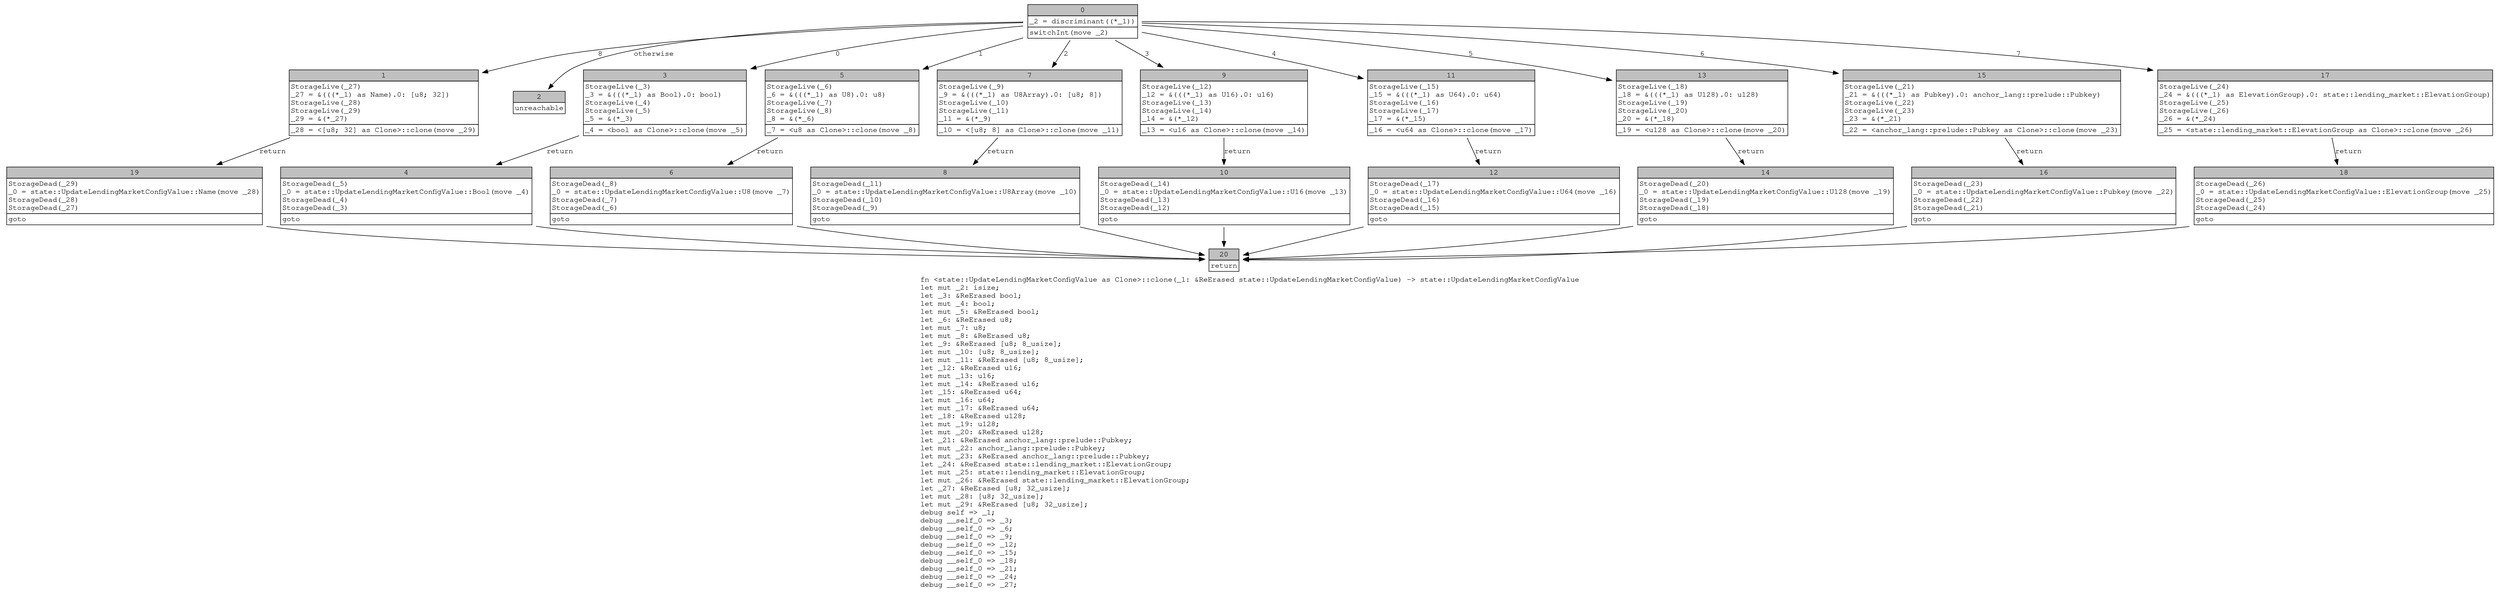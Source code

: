 digraph Mir_0_11066 {
    graph [fontname="Courier, monospace"];
    node [fontname="Courier, monospace"];
    edge [fontname="Courier, monospace"];
    label=<fn &lt;state::UpdateLendingMarketConfigValue as Clone&gt;::clone(_1: &amp;ReErased state::UpdateLendingMarketConfigValue) -&gt; state::UpdateLendingMarketConfigValue<br align="left"/>let mut _2: isize;<br align="left"/>let _3: &amp;ReErased bool;<br align="left"/>let mut _4: bool;<br align="left"/>let mut _5: &amp;ReErased bool;<br align="left"/>let _6: &amp;ReErased u8;<br align="left"/>let mut _7: u8;<br align="left"/>let mut _8: &amp;ReErased u8;<br align="left"/>let _9: &amp;ReErased [u8; 8_usize];<br align="left"/>let mut _10: [u8; 8_usize];<br align="left"/>let mut _11: &amp;ReErased [u8; 8_usize];<br align="left"/>let _12: &amp;ReErased u16;<br align="left"/>let mut _13: u16;<br align="left"/>let mut _14: &amp;ReErased u16;<br align="left"/>let _15: &amp;ReErased u64;<br align="left"/>let mut _16: u64;<br align="left"/>let mut _17: &amp;ReErased u64;<br align="left"/>let _18: &amp;ReErased u128;<br align="left"/>let mut _19: u128;<br align="left"/>let mut _20: &amp;ReErased u128;<br align="left"/>let _21: &amp;ReErased anchor_lang::prelude::Pubkey;<br align="left"/>let mut _22: anchor_lang::prelude::Pubkey;<br align="left"/>let mut _23: &amp;ReErased anchor_lang::prelude::Pubkey;<br align="left"/>let _24: &amp;ReErased state::lending_market::ElevationGroup;<br align="left"/>let mut _25: state::lending_market::ElevationGroup;<br align="left"/>let mut _26: &amp;ReErased state::lending_market::ElevationGroup;<br align="left"/>let _27: &amp;ReErased [u8; 32_usize];<br align="left"/>let mut _28: [u8; 32_usize];<br align="left"/>let mut _29: &amp;ReErased [u8; 32_usize];<br align="left"/>debug self =&gt; _1;<br align="left"/>debug __self_0 =&gt; _3;<br align="left"/>debug __self_0 =&gt; _6;<br align="left"/>debug __self_0 =&gt; _9;<br align="left"/>debug __self_0 =&gt; _12;<br align="left"/>debug __self_0 =&gt; _15;<br align="left"/>debug __self_0 =&gt; _18;<br align="left"/>debug __self_0 =&gt; _21;<br align="left"/>debug __self_0 =&gt; _24;<br align="left"/>debug __self_0 =&gt; _27;<br align="left"/>>;
    bb0__0_11066 [shape="none", label=<<table border="0" cellborder="1" cellspacing="0"><tr><td bgcolor="gray" align="center" colspan="1">0</td></tr><tr><td align="left" balign="left">_2 = discriminant((*_1))<br/></td></tr><tr><td align="left">switchInt(move _2)</td></tr></table>>];
    bb1__0_11066 [shape="none", label=<<table border="0" cellborder="1" cellspacing="0"><tr><td bgcolor="gray" align="center" colspan="1">1</td></tr><tr><td align="left" balign="left">StorageLive(_27)<br/>_27 = &amp;(((*_1) as Name).0: [u8; 32])<br/>StorageLive(_28)<br/>StorageLive(_29)<br/>_29 = &amp;(*_27)<br/></td></tr><tr><td align="left">_28 = &lt;[u8; 32] as Clone&gt;::clone(move _29)</td></tr></table>>];
    bb2__0_11066 [shape="none", label=<<table border="0" cellborder="1" cellspacing="0"><tr><td bgcolor="gray" align="center" colspan="1">2</td></tr><tr><td align="left">unreachable</td></tr></table>>];
    bb3__0_11066 [shape="none", label=<<table border="0" cellborder="1" cellspacing="0"><tr><td bgcolor="gray" align="center" colspan="1">3</td></tr><tr><td align="left" balign="left">StorageLive(_3)<br/>_3 = &amp;(((*_1) as Bool).0: bool)<br/>StorageLive(_4)<br/>StorageLive(_5)<br/>_5 = &amp;(*_3)<br/></td></tr><tr><td align="left">_4 = &lt;bool as Clone&gt;::clone(move _5)</td></tr></table>>];
    bb4__0_11066 [shape="none", label=<<table border="0" cellborder="1" cellspacing="0"><tr><td bgcolor="gray" align="center" colspan="1">4</td></tr><tr><td align="left" balign="left">StorageDead(_5)<br/>_0 = state::UpdateLendingMarketConfigValue::Bool(move _4)<br/>StorageDead(_4)<br/>StorageDead(_3)<br/></td></tr><tr><td align="left">goto</td></tr></table>>];
    bb5__0_11066 [shape="none", label=<<table border="0" cellborder="1" cellspacing="0"><tr><td bgcolor="gray" align="center" colspan="1">5</td></tr><tr><td align="left" balign="left">StorageLive(_6)<br/>_6 = &amp;(((*_1) as U8).0: u8)<br/>StorageLive(_7)<br/>StorageLive(_8)<br/>_8 = &amp;(*_6)<br/></td></tr><tr><td align="left">_7 = &lt;u8 as Clone&gt;::clone(move _8)</td></tr></table>>];
    bb6__0_11066 [shape="none", label=<<table border="0" cellborder="1" cellspacing="0"><tr><td bgcolor="gray" align="center" colspan="1">6</td></tr><tr><td align="left" balign="left">StorageDead(_8)<br/>_0 = state::UpdateLendingMarketConfigValue::U8(move _7)<br/>StorageDead(_7)<br/>StorageDead(_6)<br/></td></tr><tr><td align="left">goto</td></tr></table>>];
    bb7__0_11066 [shape="none", label=<<table border="0" cellborder="1" cellspacing="0"><tr><td bgcolor="gray" align="center" colspan="1">7</td></tr><tr><td align="left" balign="left">StorageLive(_9)<br/>_9 = &amp;(((*_1) as U8Array).0: [u8; 8])<br/>StorageLive(_10)<br/>StorageLive(_11)<br/>_11 = &amp;(*_9)<br/></td></tr><tr><td align="left">_10 = &lt;[u8; 8] as Clone&gt;::clone(move _11)</td></tr></table>>];
    bb8__0_11066 [shape="none", label=<<table border="0" cellborder="1" cellspacing="0"><tr><td bgcolor="gray" align="center" colspan="1">8</td></tr><tr><td align="left" balign="left">StorageDead(_11)<br/>_0 = state::UpdateLendingMarketConfigValue::U8Array(move _10)<br/>StorageDead(_10)<br/>StorageDead(_9)<br/></td></tr><tr><td align="left">goto</td></tr></table>>];
    bb9__0_11066 [shape="none", label=<<table border="0" cellborder="1" cellspacing="0"><tr><td bgcolor="gray" align="center" colspan="1">9</td></tr><tr><td align="left" balign="left">StorageLive(_12)<br/>_12 = &amp;(((*_1) as U16).0: u16)<br/>StorageLive(_13)<br/>StorageLive(_14)<br/>_14 = &amp;(*_12)<br/></td></tr><tr><td align="left">_13 = &lt;u16 as Clone&gt;::clone(move _14)</td></tr></table>>];
    bb10__0_11066 [shape="none", label=<<table border="0" cellborder="1" cellspacing="0"><tr><td bgcolor="gray" align="center" colspan="1">10</td></tr><tr><td align="left" balign="left">StorageDead(_14)<br/>_0 = state::UpdateLendingMarketConfigValue::U16(move _13)<br/>StorageDead(_13)<br/>StorageDead(_12)<br/></td></tr><tr><td align="left">goto</td></tr></table>>];
    bb11__0_11066 [shape="none", label=<<table border="0" cellborder="1" cellspacing="0"><tr><td bgcolor="gray" align="center" colspan="1">11</td></tr><tr><td align="left" balign="left">StorageLive(_15)<br/>_15 = &amp;(((*_1) as U64).0: u64)<br/>StorageLive(_16)<br/>StorageLive(_17)<br/>_17 = &amp;(*_15)<br/></td></tr><tr><td align="left">_16 = &lt;u64 as Clone&gt;::clone(move _17)</td></tr></table>>];
    bb12__0_11066 [shape="none", label=<<table border="0" cellborder="1" cellspacing="0"><tr><td bgcolor="gray" align="center" colspan="1">12</td></tr><tr><td align="left" balign="left">StorageDead(_17)<br/>_0 = state::UpdateLendingMarketConfigValue::U64(move _16)<br/>StorageDead(_16)<br/>StorageDead(_15)<br/></td></tr><tr><td align="left">goto</td></tr></table>>];
    bb13__0_11066 [shape="none", label=<<table border="0" cellborder="1" cellspacing="0"><tr><td bgcolor="gray" align="center" colspan="1">13</td></tr><tr><td align="left" balign="left">StorageLive(_18)<br/>_18 = &amp;(((*_1) as U128).0: u128)<br/>StorageLive(_19)<br/>StorageLive(_20)<br/>_20 = &amp;(*_18)<br/></td></tr><tr><td align="left">_19 = &lt;u128 as Clone&gt;::clone(move _20)</td></tr></table>>];
    bb14__0_11066 [shape="none", label=<<table border="0" cellborder="1" cellspacing="0"><tr><td bgcolor="gray" align="center" colspan="1">14</td></tr><tr><td align="left" balign="left">StorageDead(_20)<br/>_0 = state::UpdateLendingMarketConfigValue::U128(move _19)<br/>StorageDead(_19)<br/>StorageDead(_18)<br/></td></tr><tr><td align="left">goto</td></tr></table>>];
    bb15__0_11066 [shape="none", label=<<table border="0" cellborder="1" cellspacing="0"><tr><td bgcolor="gray" align="center" colspan="1">15</td></tr><tr><td align="left" balign="left">StorageLive(_21)<br/>_21 = &amp;(((*_1) as Pubkey).0: anchor_lang::prelude::Pubkey)<br/>StorageLive(_22)<br/>StorageLive(_23)<br/>_23 = &amp;(*_21)<br/></td></tr><tr><td align="left">_22 = &lt;anchor_lang::prelude::Pubkey as Clone&gt;::clone(move _23)</td></tr></table>>];
    bb16__0_11066 [shape="none", label=<<table border="0" cellborder="1" cellspacing="0"><tr><td bgcolor="gray" align="center" colspan="1">16</td></tr><tr><td align="left" balign="left">StorageDead(_23)<br/>_0 = state::UpdateLendingMarketConfigValue::Pubkey(move _22)<br/>StorageDead(_22)<br/>StorageDead(_21)<br/></td></tr><tr><td align="left">goto</td></tr></table>>];
    bb17__0_11066 [shape="none", label=<<table border="0" cellborder="1" cellspacing="0"><tr><td bgcolor="gray" align="center" colspan="1">17</td></tr><tr><td align="left" balign="left">StorageLive(_24)<br/>_24 = &amp;(((*_1) as ElevationGroup).0: state::lending_market::ElevationGroup)<br/>StorageLive(_25)<br/>StorageLive(_26)<br/>_26 = &amp;(*_24)<br/></td></tr><tr><td align="left">_25 = &lt;state::lending_market::ElevationGroup as Clone&gt;::clone(move _26)</td></tr></table>>];
    bb18__0_11066 [shape="none", label=<<table border="0" cellborder="1" cellspacing="0"><tr><td bgcolor="gray" align="center" colspan="1">18</td></tr><tr><td align="left" balign="left">StorageDead(_26)<br/>_0 = state::UpdateLendingMarketConfigValue::ElevationGroup(move _25)<br/>StorageDead(_25)<br/>StorageDead(_24)<br/></td></tr><tr><td align="left">goto</td></tr></table>>];
    bb19__0_11066 [shape="none", label=<<table border="0" cellborder="1" cellspacing="0"><tr><td bgcolor="gray" align="center" colspan="1">19</td></tr><tr><td align="left" balign="left">StorageDead(_29)<br/>_0 = state::UpdateLendingMarketConfigValue::Name(move _28)<br/>StorageDead(_28)<br/>StorageDead(_27)<br/></td></tr><tr><td align="left">goto</td></tr></table>>];
    bb20__0_11066 [shape="none", label=<<table border="0" cellborder="1" cellspacing="0"><tr><td bgcolor="gray" align="center" colspan="1">20</td></tr><tr><td align="left">return</td></tr></table>>];
    bb0__0_11066 -> bb3__0_11066 [label="0"];
    bb0__0_11066 -> bb5__0_11066 [label="1"];
    bb0__0_11066 -> bb7__0_11066 [label="2"];
    bb0__0_11066 -> bb9__0_11066 [label="3"];
    bb0__0_11066 -> bb11__0_11066 [label="4"];
    bb0__0_11066 -> bb13__0_11066 [label="5"];
    bb0__0_11066 -> bb15__0_11066 [label="6"];
    bb0__0_11066 -> bb17__0_11066 [label="7"];
    bb0__0_11066 -> bb1__0_11066 [label="8"];
    bb0__0_11066 -> bb2__0_11066 [label="otherwise"];
    bb1__0_11066 -> bb19__0_11066 [label="return"];
    bb3__0_11066 -> bb4__0_11066 [label="return"];
    bb4__0_11066 -> bb20__0_11066 [label=""];
    bb5__0_11066 -> bb6__0_11066 [label="return"];
    bb6__0_11066 -> bb20__0_11066 [label=""];
    bb7__0_11066 -> bb8__0_11066 [label="return"];
    bb8__0_11066 -> bb20__0_11066 [label=""];
    bb9__0_11066 -> bb10__0_11066 [label="return"];
    bb10__0_11066 -> bb20__0_11066 [label=""];
    bb11__0_11066 -> bb12__0_11066 [label="return"];
    bb12__0_11066 -> bb20__0_11066 [label=""];
    bb13__0_11066 -> bb14__0_11066 [label="return"];
    bb14__0_11066 -> bb20__0_11066 [label=""];
    bb15__0_11066 -> bb16__0_11066 [label="return"];
    bb16__0_11066 -> bb20__0_11066 [label=""];
    bb17__0_11066 -> bb18__0_11066 [label="return"];
    bb18__0_11066 -> bb20__0_11066 [label=""];
    bb19__0_11066 -> bb20__0_11066 [label=""];
}
